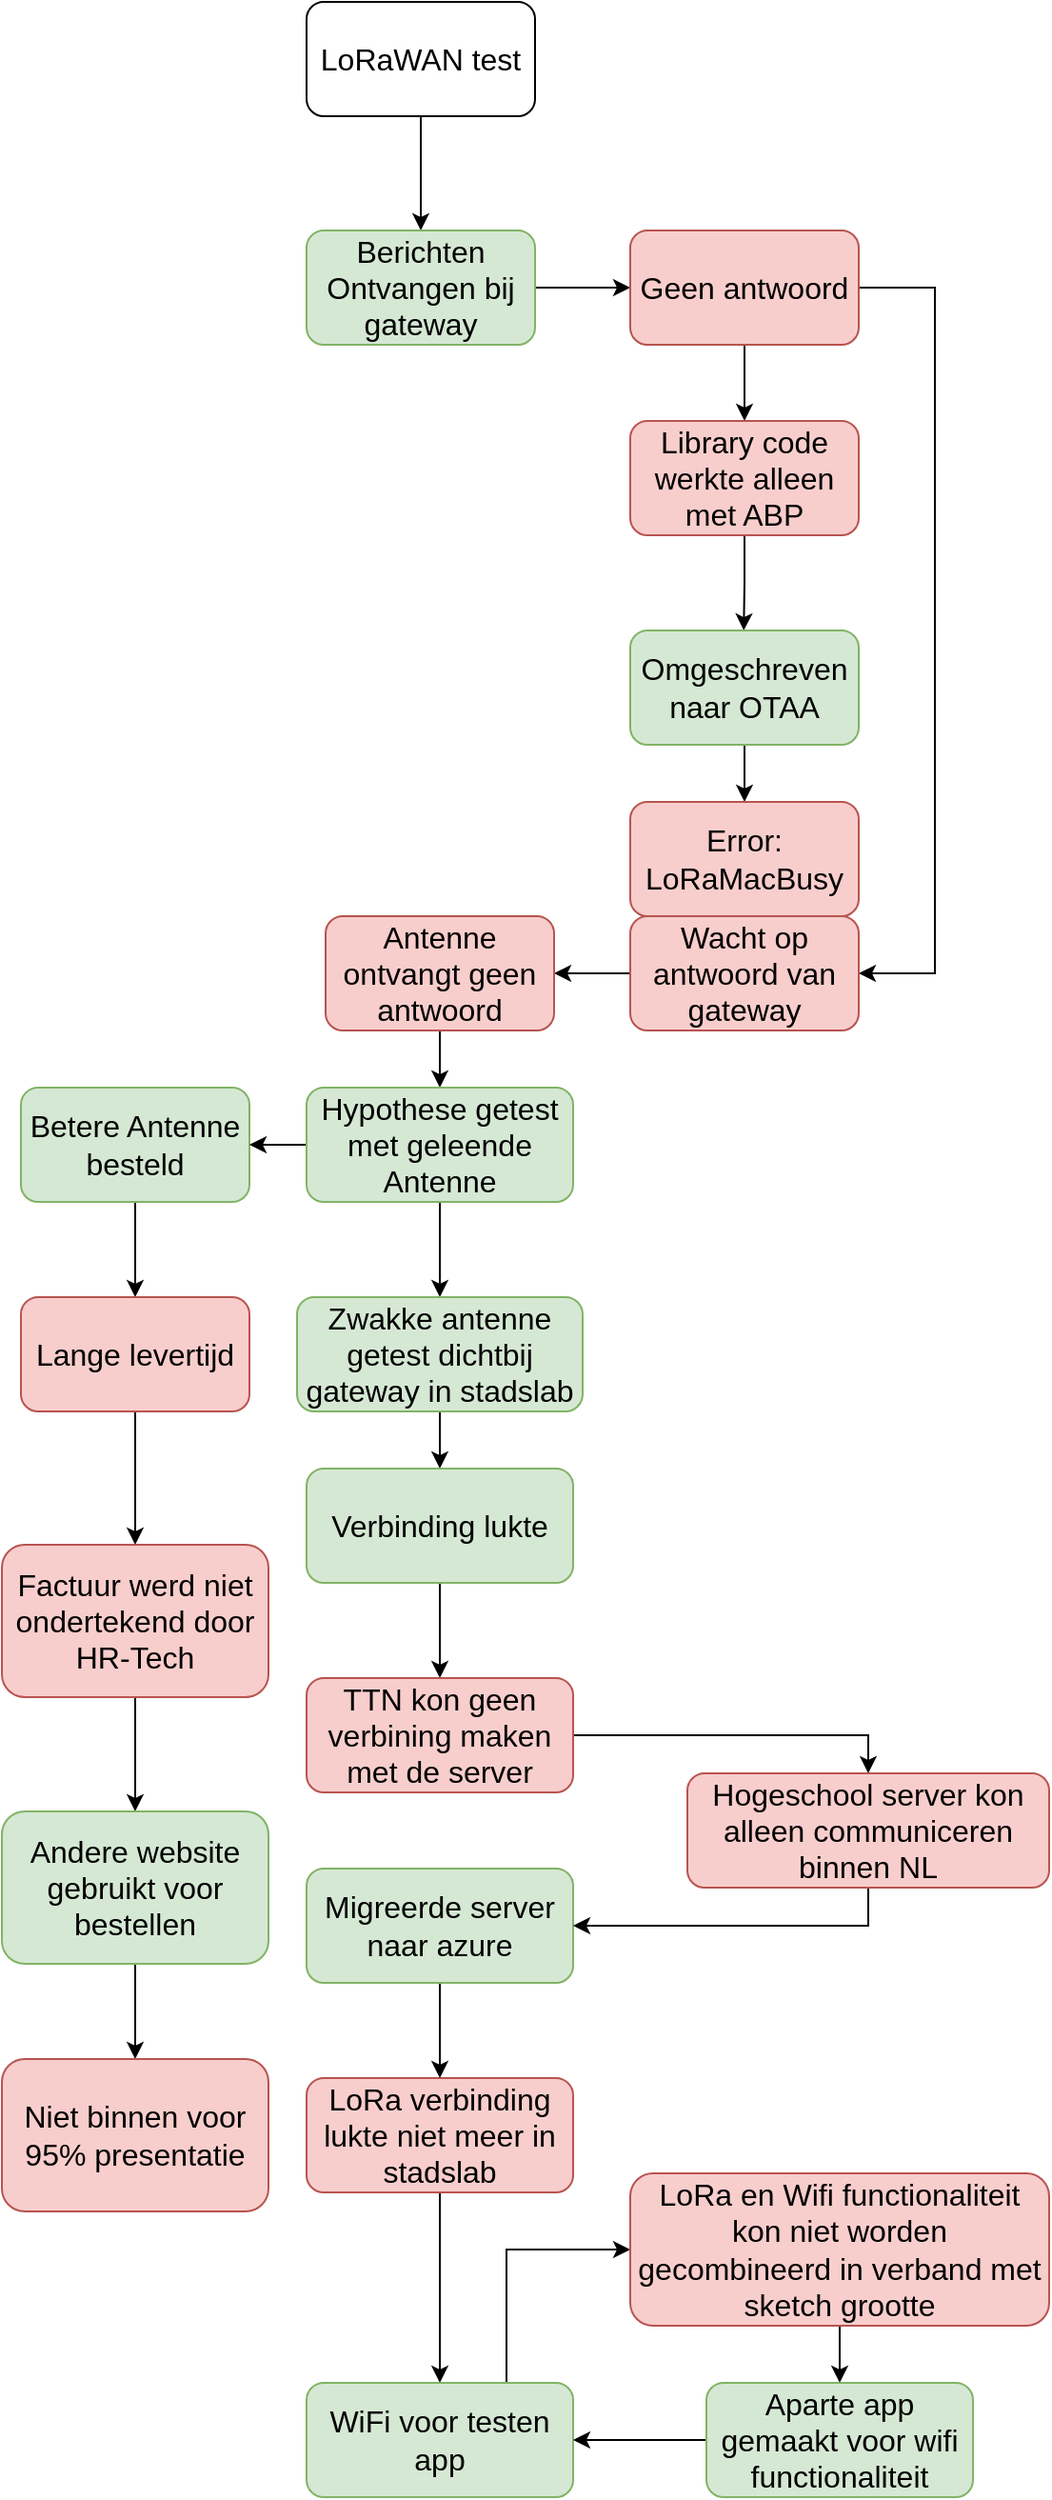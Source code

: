 <mxfile version="24.4.3" type="device">
  <diagram name="Page-1" id="jt26cOe3VnoSrEtxHIvV">
    <mxGraphModel dx="1313" dy="745" grid="1" gridSize="10" guides="1" tooltips="1" connect="1" arrows="1" fold="1" page="1" pageScale="1" pageWidth="900" pageHeight="1600" math="0" shadow="0">
      <root>
        <mxCell id="0" />
        <mxCell id="1" parent="0" />
        <mxCell id="XOe30KgLSW96NKKmV8az-3" style="edgeStyle=orthogonalEdgeStyle;rounded=0;orthogonalLoop=1;jettySize=auto;html=1;exitX=0.5;exitY=1;exitDx=0;exitDy=0;entryX=0.5;entryY=0;entryDx=0;entryDy=0;" edge="1" parent="1" source="XOe30KgLSW96NKKmV8az-1" target="XOe30KgLSW96NKKmV8az-2">
          <mxGeometry relative="1" as="geometry" />
        </mxCell>
        <mxCell id="XOe30KgLSW96NKKmV8az-1" value="&lt;font style=&quot;font-size: 16px;&quot;&gt;LoRaWAN test&lt;/font&gt;" style="rounded=1;whiteSpace=wrap;html=1;" vertex="1" parent="1">
          <mxGeometry x="260" y="150" width="120" height="60" as="geometry" />
        </mxCell>
        <mxCell id="XOe30KgLSW96NKKmV8az-7" style="edgeStyle=orthogonalEdgeStyle;rounded=0;orthogonalLoop=1;jettySize=auto;html=1;exitX=1;exitY=0.5;exitDx=0;exitDy=0;" edge="1" parent="1" source="XOe30KgLSW96NKKmV8az-2" target="XOe30KgLSW96NKKmV8az-5">
          <mxGeometry relative="1" as="geometry" />
        </mxCell>
        <mxCell id="XOe30KgLSW96NKKmV8az-2" value="&lt;span style=&quot;font-size: 16px;&quot;&gt;Berichten Ontvangen bij gateway&lt;/span&gt;" style="rounded=1;whiteSpace=wrap;html=1;fillColor=#d5e8d4;strokeColor=#82b366;" vertex="1" parent="1">
          <mxGeometry x="260" y="270" width="120" height="60" as="geometry" />
        </mxCell>
        <mxCell id="XOe30KgLSW96NKKmV8az-9" style="edgeStyle=orthogonalEdgeStyle;rounded=0;orthogonalLoop=1;jettySize=auto;html=1;exitX=0.5;exitY=1;exitDx=0;exitDy=0;" edge="1" parent="1" source="XOe30KgLSW96NKKmV8az-5">
          <mxGeometry relative="1" as="geometry">
            <mxPoint x="490" y="370" as="targetPoint" />
          </mxGeometry>
        </mxCell>
        <mxCell id="XOe30KgLSW96NKKmV8az-17" style="edgeStyle=orthogonalEdgeStyle;rounded=0;orthogonalLoop=1;jettySize=auto;html=1;exitX=1;exitY=0.5;exitDx=0;exitDy=0;entryX=1;entryY=0.5;entryDx=0;entryDy=0;" edge="1" parent="1" source="XOe30KgLSW96NKKmV8az-5" target="XOe30KgLSW96NKKmV8az-16">
          <mxGeometry relative="1" as="geometry">
            <Array as="points">
              <mxPoint x="590" y="300" />
              <mxPoint x="590" y="660" />
            </Array>
          </mxGeometry>
        </mxCell>
        <mxCell id="XOe30KgLSW96NKKmV8az-5" value="&lt;font style=&quot;font-size: 16px;&quot;&gt;Geen antwoord&lt;/font&gt;" style="rounded=1;whiteSpace=wrap;html=1;fillColor=#f8cecc;strokeColor=#b85450;" vertex="1" parent="1">
          <mxGeometry x="430" y="270" width="120" height="60" as="geometry" />
        </mxCell>
        <mxCell id="XOe30KgLSW96NKKmV8az-11" style="edgeStyle=orthogonalEdgeStyle;rounded=0;orthogonalLoop=1;jettySize=auto;html=1;exitX=0.5;exitY=1;exitDx=0;exitDy=0;" edge="1" parent="1" source="XOe30KgLSW96NKKmV8az-10">
          <mxGeometry relative="1" as="geometry">
            <mxPoint x="489.609" y="480.0" as="targetPoint" />
          </mxGeometry>
        </mxCell>
        <mxCell id="XOe30KgLSW96NKKmV8az-10" value="&lt;span style=&quot;font-size: 16px;&quot;&gt;Library code werkte alleen met ABP&lt;/span&gt;" style="rounded=1;whiteSpace=wrap;html=1;fillColor=#f8cecc;strokeColor=#b85450;" vertex="1" parent="1">
          <mxGeometry x="430" y="370" width="120" height="60" as="geometry" />
        </mxCell>
        <mxCell id="XOe30KgLSW96NKKmV8az-14" style="edgeStyle=orthogonalEdgeStyle;rounded=0;orthogonalLoop=1;jettySize=auto;html=1;exitX=0.5;exitY=1;exitDx=0;exitDy=0;" edge="1" parent="1" source="XOe30KgLSW96NKKmV8az-12" target="XOe30KgLSW96NKKmV8az-13">
          <mxGeometry relative="1" as="geometry" />
        </mxCell>
        <mxCell id="XOe30KgLSW96NKKmV8az-12" value="&lt;span style=&quot;font-size: 16px;&quot;&gt;Omgeschreven naar OTAA&lt;/span&gt;" style="rounded=1;whiteSpace=wrap;html=1;fillColor=#d5e8d4;strokeColor=#82b366;" vertex="1" parent="1">
          <mxGeometry x="430" y="480" width="120" height="60" as="geometry" />
        </mxCell>
        <mxCell id="XOe30KgLSW96NKKmV8az-13" value="&lt;span style=&quot;font-size: 16px;&quot;&gt;Error:&lt;/span&gt;&lt;div&gt;&lt;span style=&quot;font-size: 16px;&quot;&gt;LoRaMacBusy&lt;/span&gt;&lt;/div&gt;" style="rounded=1;whiteSpace=wrap;html=1;fillColor=#f8cecc;strokeColor=#b85450;" vertex="1" parent="1">
          <mxGeometry x="430" y="570" width="120" height="60" as="geometry" />
        </mxCell>
        <mxCell id="XOe30KgLSW96NKKmV8az-19" style="edgeStyle=orthogonalEdgeStyle;rounded=0;orthogonalLoop=1;jettySize=auto;html=1;exitX=0;exitY=0.5;exitDx=0;exitDy=0;entryX=1;entryY=0.5;entryDx=0;entryDy=0;" edge="1" parent="1" source="XOe30KgLSW96NKKmV8az-16" target="XOe30KgLSW96NKKmV8az-18">
          <mxGeometry relative="1" as="geometry" />
        </mxCell>
        <mxCell id="XOe30KgLSW96NKKmV8az-16" value="&lt;span style=&quot;font-size: 16px;&quot;&gt;Wacht op antwoord van gateway&lt;/span&gt;" style="rounded=1;whiteSpace=wrap;html=1;fillColor=#f8cecc;strokeColor=#b85450;" vertex="1" parent="1">
          <mxGeometry x="430" y="630" width="120" height="60" as="geometry" />
        </mxCell>
        <mxCell id="XOe30KgLSW96NKKmV8az-25" style="edgeStyle=orthogonalEdgeStyle;rounded=0;orthogonalLoop=1;jettySize=auto;html=1;exitX=0.5;exitY=1;exitDx=0;exitDy=0;entryX=0.5;entryY=0;entryDx=0;entryDy=0;" edge="1" parent="1" source="XOe30KgLSW96NKKmV8az-18" target="XOe30KgLSW96NKKmV8az-24">
          <mxGeometry relative="1" as="geometry" />
        </mxCell>
        <mxCell id="XOe30KgLSW96NKKmV8az-18" value="&lt;span style=&quot;font-size: 16px;&quot;&gt;Antenne ontvangt geen antwoord&lt;/span&gt;" style="rounded=1;whiteSpace=wrap;html=1;fillColor=#f8cecc;strokeColor=#b85450;" vertex="1" parent="1">
          <mxGeometry x="270" y="630" width="120" height="60" as="geometry" />
        </mxCell>
        <mxCell id="XOe30KgLSW96NKKmV8az-23" style="edgeStyle=orthogonalEdgeStyle;rounded=0;orthogonalLoop=1;jettySize=auto;html=1;exitX=0.5;exitY=1;exitDx=0;exitDy=0;" edge="1" parent="1" source="XOe30KgLSW96NKKmV8az-20" target="XOe30KgLSW96NKKmV8az-22">
          <mxGeometry relative="1" as="geometry" />
        </mxCell>
        <mxCell id="XOe30KgLSW96NKKmV8az-20" value="&lt;span style=&quot;font-size: 16px;&quot;&gt;Betere Antenne besteld&lt;/span&gt;" style="rounded=1;whiteSpace=wrap;html=1;fillColor=#d5e8d4;strokeColor=#82b366;" vertex="1" parent="1">
          <mxGeometry x="110" y="720" width="120" height="60" as="geometry" />
        </mxCell>
        <mxCell id="XOe30KgLSW96NKKmV8az-41" style="edgeStyle=orthogonalEdgeStyle;rounded=0;orthogonalLoop=1;jettySize=auto;html=1;exitX=0.5;exitY=1;exitDx=0;exitDy=0;entryX=0.5;entryY=0;entryDx=0;entryDy=0;" edge="1" parent="1" source="XOe30KgLSW96NKKmV8az-22" target="XOe30KgLSW96NKKmV8az-40">
          <mxGeometry relative="1" as="geometry" />
        </mxCell>
        <mxCell id="XOe30KgLSW96NKKmV8az-22" value="&lt;span style=&quot;font-size: 16px;&quot;&gt;Lange levertijd&lt;/span&gt;" style="rounded=1;whiteSpace=wrap;html=1;fillColor=#f8cecc;strokeColor=#b85450;" vertex="1" parent="1">
          <mxGeometry x="110" y="830" width="120" height="60" as="geometry" />
        </mxCell>
        <mxCell id="XOe30KgLSW96NKKmV8az-26" style="edgeStyle=orthogonalEdgeStyle;rounded=0;orthogonalLoop=1;jettySize=auto;html=1;exitX=0;exitY=0.5;exitDx=0;exitDy=0;entryX=1;entryY=0.5;entryDx=0;entryDy=0;" edge="1" parent="1" source="XOe30KgLSW96NKKmV8az-24" target="XOe30KgLSW96NKKmV8az-20">
          <mxGeometry relative="1" as="geometry" />
        </mxCell>
        <mxCell id="XOe30KgLSW96NKKmV8az-28" style="edgeStyle=orthogonalEdgeStyle;rounded=0;orthogonalLoop=1;jettySize=auto;html=1;exitX=0.5;exitY=1;exitDx=0;exitDy=0;" edge="1" parent="1" source="XOe30KgLSW96NKKmV8az-24" target="XOe30KgLSW96NKKmV8az-27">
          <mxGeometry relative="1" as="geometry" />
        </mxCell>
        <mxCell id="XOe30KgLSW96NKKmV8az-24" value="&lt;span style=&quot;font-size: 16px;&quot;&gt;Hypothese getest met geleende Antenne&lt;/span&gt;" style="rounded=1;whiteSpace=wrap;html=1;fillColor=#d5e8d4;strokeColor=#82b366;" vertex="1" parent="1">
          <mxGeometry x="260" y="720" width="140" height="60" as="geometry" />
        </mxCell>
        <mxCell id="XOe30KgLSW96NKKmV8az-30" style="edgeStyle=orthogonalEdgeStyle;rounded=0;orthogonalLoop=1;jettySize=auto;html=1;exitX=0.5;exitY=1;exitDx=0;exitDy=0;entryX=0.5;entryY=0;entryDx=0;entryDy=0;" edge="1" parent="1" source="XOe30KgLSW96NKKmV8az-27" target="XOe30KgLSW96NKKmV8az-29">
          <mxGeometry relative="1" as="geometry" />
        </mxCell>
        <mxCell id="XOe30KgLSW96NKKmV8az-27" value="&lt;span style=&quot;font-size: 16px;&quot;&gt;Zwakke antenne getest dichtbij gateway in stadslab&lt;/span&gt;" style="rounded=1;whiteSpace=wrap;html=1;fillColor=#d5e8d4;strokeColor=#82b366;" vertex="1" parent="1">
          <mxGeometry x="255" y="830" width="150" height="60" as="geometry" />
        </mxCell>
        <mxCell id="XOe30KgLSW96NKKmV8az-49" style="edgeStyle=orthogonalEdgeStyle;rounded=0;orthogonalLoop=1;jettySize=auto;html=1;exitX=0.5;exitY=1;exitDx=0;exitDy=0;entryX=0.5;entryY=0;entryDx=0;entryDy=0;" edge="1" parent="1" source="XOe30KgLSW96NKKmV8az-29" target="XOe30KgLSW96NKKmV8az-46">
          <mxGeometry relative="1" as="geometry" />
        </mxCell>
        <mxCell id="XOe30KgLSW96NKKmV8az-29" value="&lt;span style=&quot;font-size: 16px;&quot;&gt;Verbinding lukte&lt;/span&gt;" style="rounded=1;whiteSpace=wrap;html=1;fillColor=#d5e8d4;strokeColor=#82b366;" vertex="1" parent="1">
          <mxGeometry x="260" y="920" width="140" height="60" as="geometry" />
        </mxCell>
        <mxCell id="XOe30KgLSW96NKKmV8az-34" style="edgeStyle=orthogonalEdgeStyle;rounded=0;orthogonalLoop=1;jettySize=auto;html=1;exitX=0.5;exitY=1;exitDx=0;exitDy=0;entryX=0.5;entryY=0;entryDx=0;entryDy=0;" edge="1" parent="1" source="XOe30KgLSW96NKKmV8az-31" target="XOe30KgLSW96NKKmV8az-33">
          <mxGeometry relative="1" as="geometry" />
        </mxCell>
        <mxCell id="XOe30KgLSW96NKKmV8az-31" value="&lt;span style=&quot;font-size: 16px;&quot;&gt;LoRa verbinding lukte niet meer in stadslab&lt;/span&gt;" style="rounded=1;whiteSpace=wrap;html=1;fillColor=#f8cecc;strokeColor=#b85450;" vertex="1" parent="1">
          <mxGeometry x="260" y="1240" width="140" height="60" as="geometry" />
        </mxCell>
        <mxCell id="XOe30KgLSW96NKKmV8az-36" style="edgeStyle=orthogonalEdgeStyle;rounded=0;orthogonalLoop=1;jettySize=auto;html=1;exitX=0.75;exitY=0;exitDx=0;exitDy=0;entryX=0;entryY=0.5;entryDx=0;entryDy=0;" edge="1" parent="1" source="XOe30KgLSW96NKKmV8az-33" target="XOe30KgLSW96NKKmV8az-35">
          <mxGeometry relative="1" as="geometry" />
        </mxCell>
        <mxCell id="XOe30KgLSW96NKKmV8az-33" value="&lt;span style=&quot;font-size: 16px;&quot;&gt;WiFi voor testen app&lt;/span&gt;" style="rounded=1;whiteSpace=wrap;html=1;fillColor=#d5e8d4;strokeColor=#82b366;" vertex="1" parent="1">
          <mxGeometry x="260" y="1400" width="140" height="60" as="geometry" />
        </mxCell>
        <mxCell id="XOe30KgLSW96NKKmV8az-38" style="edgeStyle=orthogonalEdgeStyle;rounded=0;orthogonalLoop=1;jettySize=auto;html=1;exitX=0.5;exitY=1;exitDx=0;exitDy=0;entryX=0.5;entryY=0;entryDx=0;entryDy=0;" edge="1" parent="1" source="XOe30KgLSW96NKKmV8az-35" target="XOe30KgLSW96NKKmV8az-37">
          <mxGeometry relative="1" as="geometry" />
        </mxCell>
        <mxCell id="XOe30KgLSW96NKKmV8az-35" value="&lt;span style=&quot;font-size: 16px;&quot;&gt;LoRa en Wifi functionaliteit kon niet worden gecombineerd in verband met sketch grootte&lt;/span&gt;" style="rounded=1;whiteSpace=wrap;html=1;fillColor=#f8cecc;strokeColor=#b85450;" vertex="1" parent="1">
          <mxGeometry x="430" y="1290" width="220" height="80" as="geometry" />
        </mxCell>
        <mxCell id="XOe30KgLSW96NKKmV8az-39" style="edgeStyle=orthogonalEdgeStyle;rounded=0;orthogonalLoop=1;jettySize=auto;html=1;exitX=0;exitY=0.5;exitDx=0;exitDy=0;entryX=1;entryY=0.5;entryDx=0;entryDy=0;" edge="1" parent="1" source="XOe30KgLSW96NKKmV8az-37" target="XOe30KgLSW96NKKmV8az-33">
          <mxGeometry relative="1" as="geometry" />
        </mxCell>
        <mxCell id="XOe30KgLSW96NKKmV8az-37" value="&lt;span style=&quot;font-size: 16px;&quot;&gt;Aparte app gemaakt voor wifi functionaliteit&lt;/span&gt;" style="rounded=1;whiteSpace=wrap;html=1;fillColor=#d5e8d4;strokeColor=#82b366;" vertex="1" parent="1">
          <mxGeometry x="470" y="1400" width="140" height="60" as="geometry" />
        </mxCell>
        <mxCell id="XOe30KgLSW96NKKmV8az-43" style="edgeStyle=orthogonalEdgeStyle;rounded=0;orthogonalLoop=1;jettySize=auto;html=1;exitX=0.5;exitY=1;exitDx=0;exitDy=0;" edge="1" parent="1" source="XOe30KgLSW96NKKmV8az-40" target="XOe30KgLSW96NKKmV8az-42">
          <mxGeometry relative="1" as="geometry" />
        </mxCell>
        <mxCell id="XOe30KgLSW96NKKmV8az-40" value="&lt;span style=&quot;font-size: 16px;&quot;&gt;Factuur werd niet ondertekend door HR-Tech&lt;/span&gt;" style="rounded=1;whiteSpace=wrap;html=1;fillColor=#f8cecc;strokeColor=#b85450;" vertex="1" parent="1">
          <mxGeometry x="100" y="960" width="140" height="80" as="geometry" />
        </mxCell>
        <mxCell id="XOe30KgLSW96NKKmV8az-45" style="edgeStyle=orthogonalEdgeStyle;rounded=0;orthogonalLoop=1;jettySize=auto;html=1;exitX=0.5;exitY=1;exitDx=0;exitDy=0;entryX=0.5;entryY=0;entryDx=0;entryDy=0;" edge="1" parent="1" source="XOe30KgLSW96NKKmV8az-42" target="XOe30KgLSW96NKKmV8az-44">
          <mxGeometry relative="1" as="geometry" />
        </mxCell>
        <mxCell id="XOe30KgLSW96NKKmV8az-42" value="&lt;span style=&quot;font-size: 16px;&quot;&gt;Andere website gebruikt voor bestellen&lt;/span&gt;" style="rounded=1;whiteSpace=wrap;html=1;fillColor=#d5e8d4;strokeColor=#82b366;" vertex="1" parent="1">
          <mxGeometry x="100" y="1100" width="140" height="80" as="geometry" />
        </mxCell>
        <mxCell id="XOe30KgLSW96NKKmV8az-44" value="&lt;span style=&quot;font-size: 16px;&quot;&gt;Niet binnen voor 95% presentatie&lt;/span&gt;" style="rounded=1;whiteSpace=wrap;html=1;fillColor=#f8cecc;strokeColor=#b85450;" vertex="1" parent="1">
          <mxGeometry x="100" y="1230" width="140" height="80" as="geometry" />
        </mxCell>
        <mxCell id="XOe30KgLSW96NKKmV8az-50" style="edgeStyle=orthogonalEdgeStyle;rounded=0;orthogonalLoop=1;jettySize=auto;html=1;exitX=1;exitY=0.5;exitDx=0;exitDy=0;entryX=0.5;entryY=0;entryDx=0;entryDy=0;" edge="1" parent="1" source="XOe30KgLSW96NKKmV8az-46" target="XOe30KgLSW96NKKmV8az-48">
          <mxGeometry relative="1" as="geometry" />
        </mxCell>
        <mxCell id="XOe30KgLSW96NKKmV8az-46" value="&lt;span style=&quot;font-size: 16px;&quot;&gt;TTN kon geen verbining maken met de server&lt;/span&gt;" style="rounded=1;whiteSpace=wrap;html=1;fillColor=#f8cecc;strokeColor=#b85450;" vertex="1" parent="1">
          <mxGeometry x="260" y="1030" width="140" height="60" as="geometry" />
        </mxCell>
        <mxCell id="XOe30KgLSW96NKKmV8az-52" style="edgeStyle=orthogonalEdgeStyle;rounded=0;orthogonalLoop=1;jettySize=auto;html=1;exitX=0.5;exitY=1;exitDx=0;exitDy=0;entryX=0.5;entryY=0;entryDx=0;entryDy=0;" edge="1" parent="1" source="XOe30KgLSW96NKKmV8az-47" target="XOe30KgLSW96NKKmV8az-31">
          <mxGeometry relative="1" as="geometry" />
        </mxCell>
        <mxCell id="XOe30KgLSW96NKKmV8az-47" value="&lt;span style=&quot;font-size: 16px;&quot;&gt;Migreerde server naar azure&lt;/span&gt;" style="rounded=1;whiteSpace=wrap;html=1;fillColor=#d5e8d4;strokeColor=#82b366;" vertex="1" parent="1">
          <mxGeometry x="260" y="1130" width="140" height="60" as="geometry" />
        </mxCell>
        <mxCell id="XOe30KgLSW96NKKmV8az-51" style="edgeStyle=orthogonalEdgeStyle;rounded=0;orthogonalLoop=1;jettySize=auto;html=1;exitX=0.5;exitY=1;exitDx=0;exitDy=0;entryX=1;entryY=0.5;entryDx=0;entryDy=0;" edge="1" parent="1" source="XOe30KgLSW96NKKmV8az-48" target="XOe30KgLSW96NKKmV8az-47">
          <mxGeometry relative="1" as="geometry" />
        </mxCell>
        <mxCell id="XOe30KgLSW96NKKmV8az-48" value="&lt;span style=&quot;font-size: 16px;&quot;&gt;Hogeschool server kon alleen communiceren binnen NL&lt;/span&gt;" style="rounded=1;whiteSpace=wrap;html=1;fillColor=#f8cecc;strokeColor=#b85450;" vertex="1" parent="1">
          <mxGeometry x="460" y="1080" width="190" height="60" as="geometry" />
        </mxCell>
      </root>
    </mxGraphModel>
  </diagram>
</mxfile>
